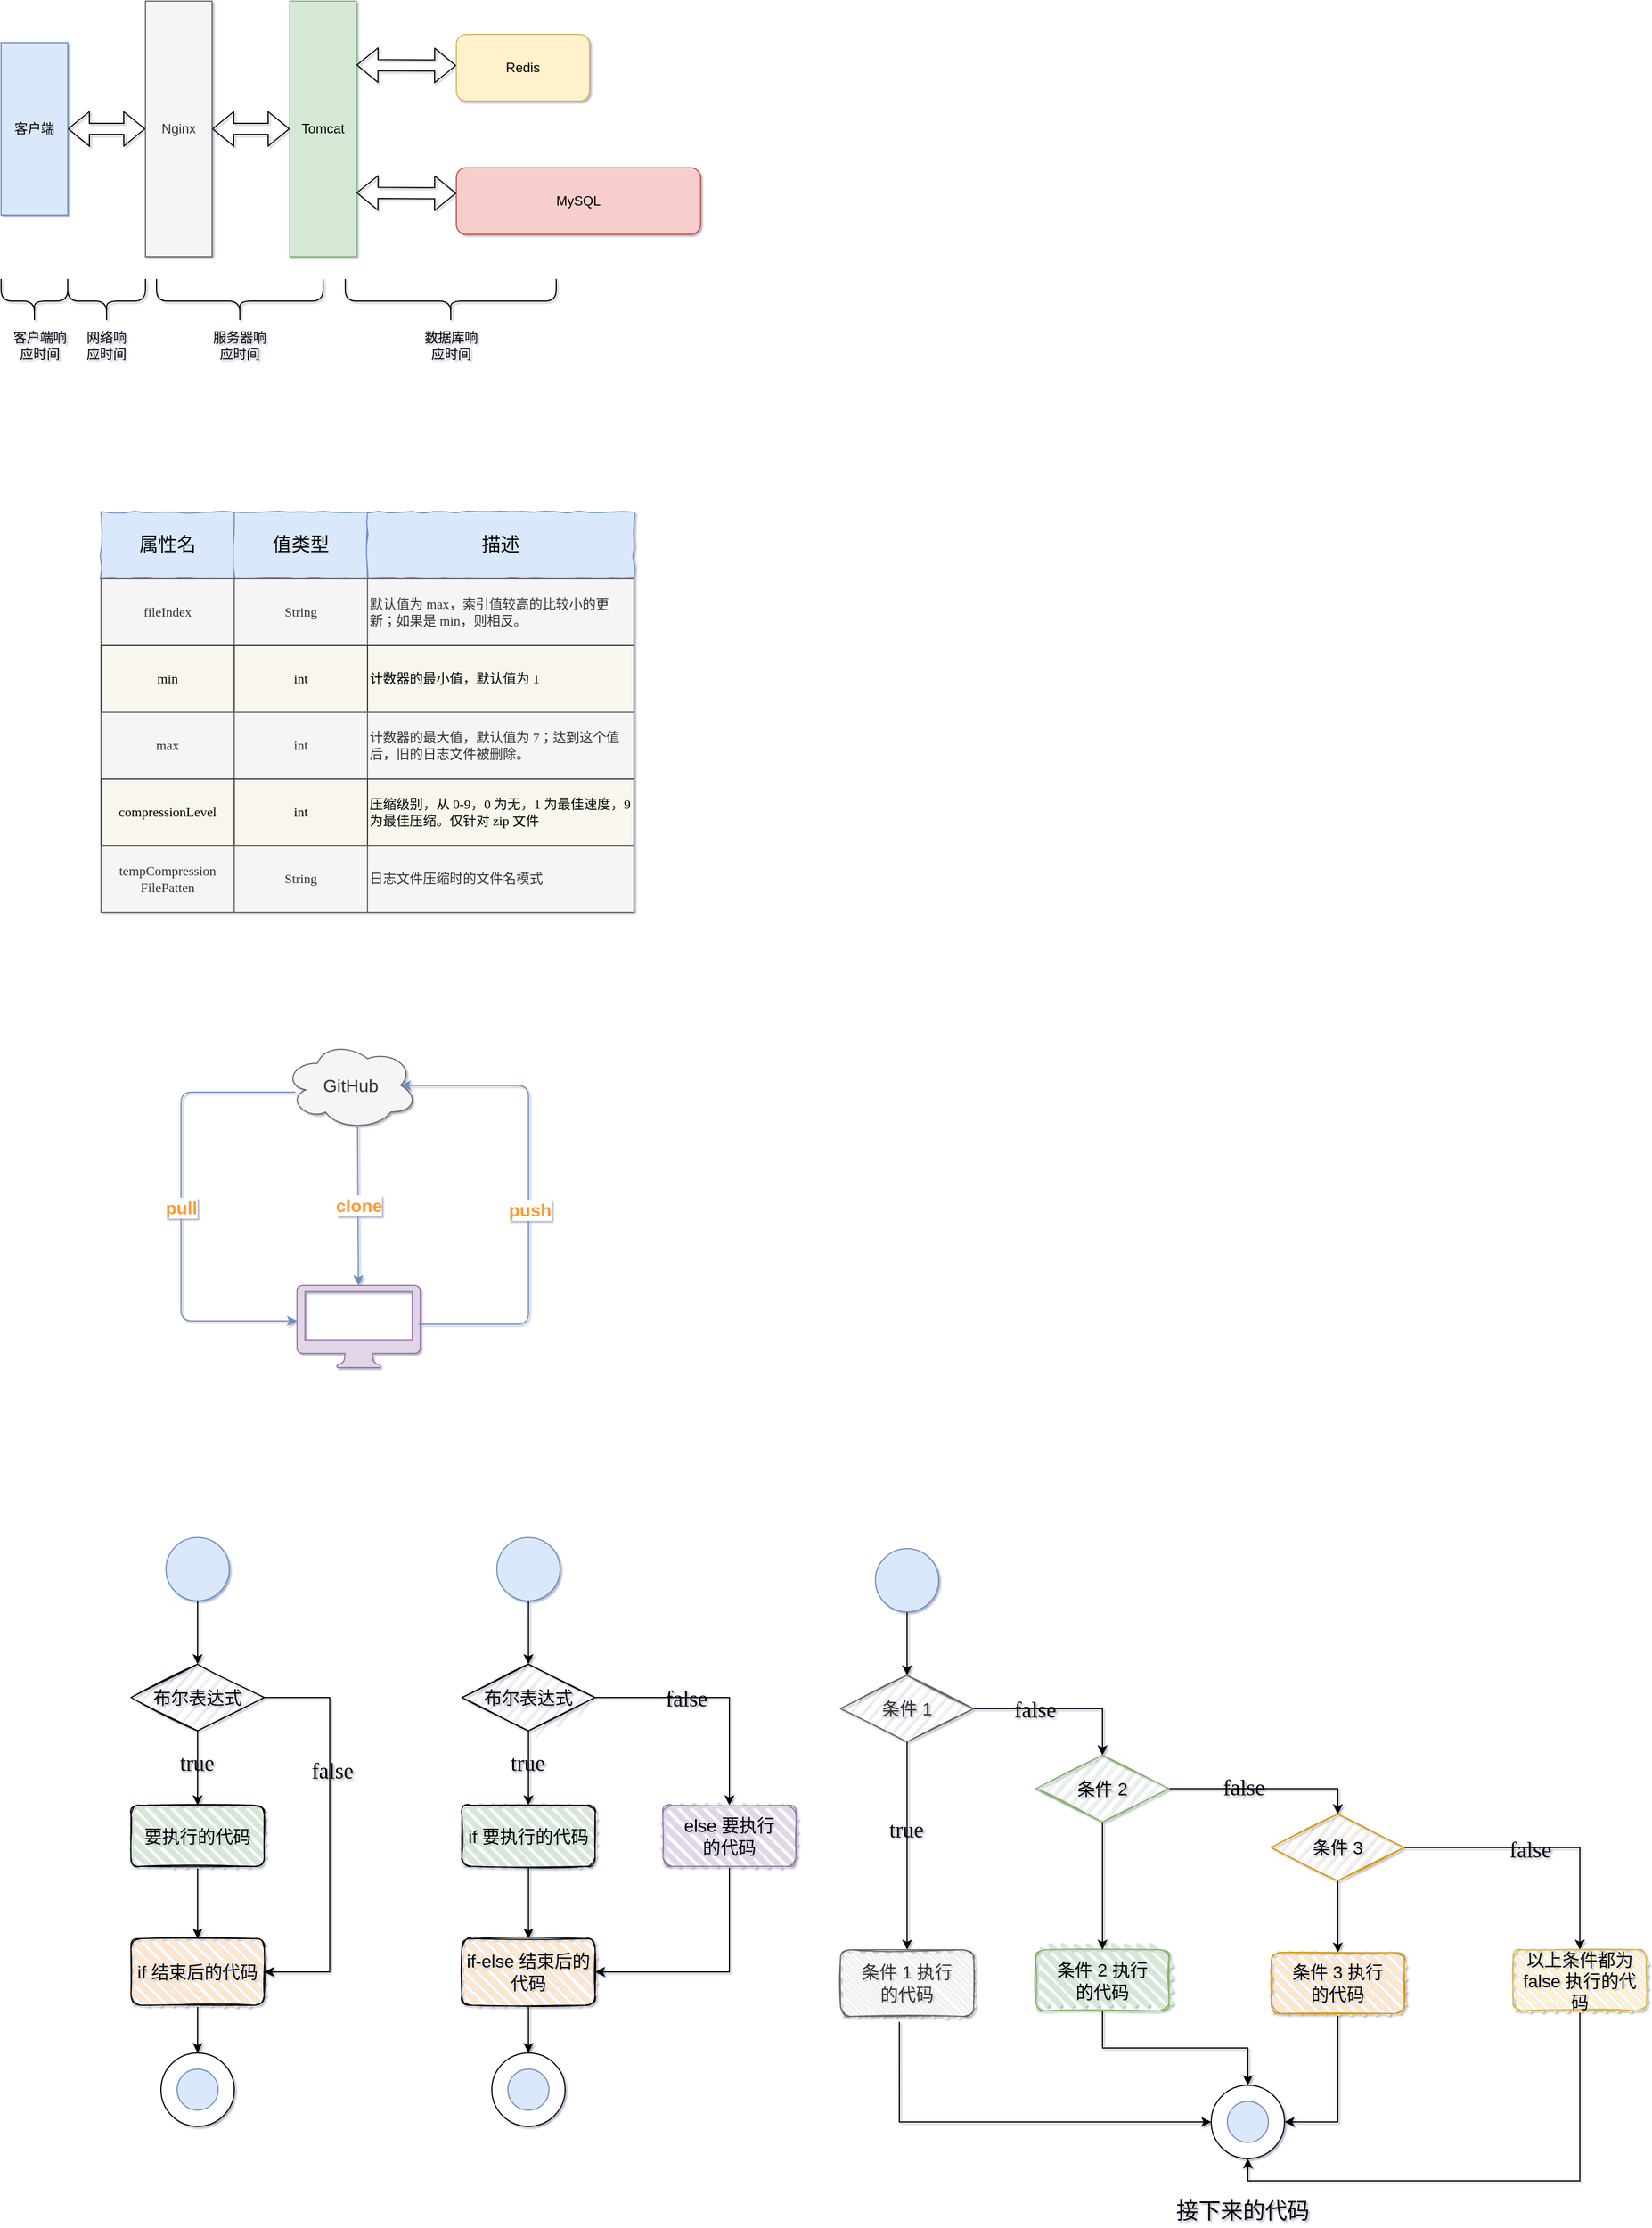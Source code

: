 <mxfile version="13.8.7" type="github" pages="2">
  <diagram id="diSPx6sxwbUCZ3BAV0dR" name="Page-1">
    <mxGraphModel dx="784" dy="740" grid="0" gridSize="10" guides="1" tooltips="1" connect="1" arrows="1" fold="1" page="0" pageScale="1" pageWidth="583" pageHeight="827" math="0" shadow="1">
      <root>
        <mxCell id="0" />
        <mxCell id="1" parent="0" />
        <mxCell id="1Xf8XIknH_fAtcvEAelX-21" style="edgeStyle=orthogonalEdgeStyle;shape=flexArrow;rounded=0;orthogonalLoop=1;jettySize=auto;html=1;exitX=1;exitY=0.5;exitDx=0;exitDy=0;entryX=0;entryY=0.5;entryDx=0;entryDy=0;startArrow=block;" parent="1" source="1Xf8XIknH_fAtcvEAelX-1" target="1Xf8XIknH_fAtcvEAelX-8" edge="1">
          <mxGeometry relative="1" as="geometry" />
        </mxCell>
        <mxCell id="1Xf8XIknH_fAtcvEAelX-1" value="客户端" style="rounded=0;whiteSpace=wrap;html=1;fillColor=#dae8fc;strokeColor=#6c8ebf;" parent="1" vertex="1">
          <mxGeometry x="10" y="267.5" width="60" height="155" as="geometry" />
        </mxCell>
        <mxCell id="1Xf8XIknH_fAtcvEAelX-22" style="edgeStyle=orthogonalEdgeStyle;shape=flexArrow;rounded=0;orthogonalLoop=1;jettySize=auto;html=1;entryX=0;entryY=0.5;entryDx=0;entryDy=0;startArrow=block;" parent="1" source="1Xf8XIknH_fAtcvEAelX-8" target="1Xf8XIknH_fAtcvEAelX-9" edge="1">
          <mxGeometry relative="1" as="geometry" />
        </mxCell>
        <mxCell id="1Xf8XIknH_fAtcvEAelX-8" value="Nginx" style="rounded=0;whiteSpace=wrap;html=1;fillColor=#f5f5f5;strokeColor=#666666;fontColor=#333333;" parent="1" vertex="1">
          <mxGeometry x="140" y="230" width="60" height="230" as="geometry" />
        </mxCell>
        <mxCell id="1Xf8XIknH_fAtcvEAelX-9" value="Tomcat" style="rounded=0;whiteSpace=wrap;html=1;fillColor=#d5e8d4;strokeColor=#82b366;" parent="1" vertex="1">
          <mxGeometry x="270" y="230" width="60" height="230" as="geometry" />
        </mxCell>
        <mxCell id="1Xf8XIknH_fAtcvEAelX-29" value="" style="shape=flexArrow;endArrow=classic;startArrow=classic;html=1;exitX=1;exitY=0.25;exitDx=0;exitDy=0;" parent="1" source="1Xf8XIknH_fAtcvEAelX-9" edge="1">
          <mxGeometry width="50" height="50" relative="1" as="geometry">
            <mxPoint x="350" y="300" as="sourcePoint" />
            <mxPoint x="420" y="288" as="targetPoint" />
          </mxGeometry>
        </mxCell>
        <mxCell id="1Xf8XIknH_fAtcvEAelX-30" value="Redis" style="rounded=1;whiteSpace=wrap;html=1;fillColor=#fff2cc;strokeColor=#d6b656;" parent="1" vertex="1">
          <mxGeometry x="420" y="260" width="120" height="60" as="geometry" />
        </mxCell>
        <mxCell id="1Xf8XIknH_fAtcvEAelX-31" value="" style="shape=flexArrow;endArrow=classic;startArrow=classic;html=1;exitX=1;exitY=0.75;exitDx=0;exitDy=0;" parent="1" source="1Xf8XIknH_fAtcvEAelX-9" edge="1">
          <mxGeometry width="50" height="50" relative="1" as="geometry">
            <mxPoint x="340" y="430" as="sourcePoint" />
            <mxPoint x="420" y="403" as="targetPoint" />
          </mxGeometry>
        </mxCell>
        <mxCell id="1Xf8XIknH_fAtcvEAelX-32" value="MySQL" style="rounded=1;whiteSpace=wrap;html=1;fillColor=#f8cecc;strokeColor=#b85450;" parent="1" vertex="1">
          <mxGeometry x="420" y="380" width="220" height="60" as="geometry" />
        </mxCell>
        <mxCell id="1Xf8XIknH_fAtcvEAelX-35" value="" style="shape=curlyBracket;whiteSpace=wrap;html=1;rounded=1;direction=north;" parent="1" vertex="1">
          <mxGeometry x="10" y="480" width="60" height="40" as="geometry" />
        </mxCell>
        <mxCell id="1Xf8XIknH_fAtcvEAelX-36" value="客户端响应时间" style="text;html=1;strokeColor=none;fillColor=none;align=center;verticalAlign=middle;whiteSpace=wrap;rounded=0;" parent="1" vertex="1">
          <mxGeometry x="20" y="530" width="50" height="20" as="geometry" />
        </mxCell>
        <mxCell id="1Xf8XIknH_fAtcvEAelX-38" value="" style="shape=curlyBracket;whiteSpace=wrap;html=1;rounded=1;direction=north;" parent="1" vertex="1">
          <mxGeometry x="70" y="480" width="70" height="40" as="geometry" />
        </mxCell>
        <mxCell id="1Xf8XIknH_fAtcvEAelX-39" value="网络响应时间" style="text;html=1;strokeColor=none;fillColor=none;align=center;verticalAlign=middle;whiteSpace=wrap;rounded=0;" parent="1" vertex="1">
          <mxGeometry x="85" y="530" width="40" height="20" as="geometry" />
        </mxCell>
        <mxCell id="1Xf8XIknH_fAtcvEAelX-40" value="" style="shape=curlyBracket;whiteSpace=wrap;html=1;rounded=1;direction=north;" parent="1" vertex="1">
          <mxGeometry x="150" y="480" width="150" height="40" as="geometry" />
        </mxCell>
        <mxCell id="1Xf8XIknH_fAtcvEAelX-41" value="服务器响应时间" style="text;html=1;strokeColor=none;fillColor=none;align=center;verticalAlign=middle;whiteSpace=wrap;rounded=0;" parent="1" vertex="1">
          <mxGeometry x="200" y="530" width="50" height="20" as="geometry" />
        </mxCell>
        <mxCell id="1Xf8XIknH_fAtcvEAelX-43" value="" style="shape=curlyBracket;whiteSpace=wrap;html=1;rounded=1;direction=north;" parent="1" vertex="1">
          <mxGeometry x="320" y="480" width="190" height="40" as="geometry" />
        </mxCell>
        <mxCell id="1Xf8XIknH_fAtcvEAelX-44" value="数据库响应时间" style="text;html=1;strokeColor=none;fillColor=none;align=center;verticalAlign=middle;whiteSpace=wrap;rounded=0;" parent="1" vertex="1">
          <mxGeometry x="387.5" y="530" width="55" height="20" as="geometry" />
        </mxCell>
        <mxCell id="rbrxd1Zm40ocYw3N6xHd-1" value="属性名" style="rounded=0;whiteSpace=wrap;html=1;fontSize=17;fillColor=#dae8fc;strokeColor=#6c8ebf;comic=1;" parent="1" vertex="1">
          <mxGeometry x="100" y="690" width="120" height="60" as="geometry" />
        </mxCell>
        <mxCell id="rbrxd1Zm40ocYw3N6xHd-2" value="值类型" style="rounded=0;whiteSpace=wrap;html=1;fontSize=17;fillColor=#dae8fc;strokeColor=#6c8ebf;comic=1;" parent="1" vertex="1">
          <mxGeometry x="220" y="690" width="120" height="60" as="geometry" />
        </mxCell>
        <mxCell id="rbrxd1Zm40ocYw3N6xHd-3" value="描述" style="rounded=0;whiteSpace=wrap;html=1;fontSize=17;fillColor=#dae8fc;strokeColor=#6c8ebf;comic=1;" parent="1" vertex="1">
          <mxGeometry x="340" y="690" width="240" height="60" as="geometry" />
        </mxCell>
        <mxCell id="rbrxd1Zm40ocYw3N6xHd-4" value="fileIndex" style="rounded=0;whiteSpace=wrap;html=1;fillColor=#f5f5f5;strokeColor=#666666;fontColor=#333333;fontFamily=Verdana;" parent="1" vertex="1">
          <mxGeometry x="100" y="750" width="120" height="60" as="geometry" />
        </mxCell>
        <mxCell id="rbrxd1Zm40ocYw3N6xHd-5" value="String" style="rounded=0;whiteSpace=wrap;html=1;fillColor=#f5f5f5;strokeColor=#666666;fontColor=#333333;fontFamily=Verdana;" parent="1" vertex="1">
          <mxGeometry x="220" y="750" width="120" height="60" as="geometry" />
        </mxCell>
        <mxCell id="rbrxd1Zm40ocYw3N6xHd-6" value="默认值为 max，索引值较高的比较小的更新；如果是 min，则相反。" style="rounded=0;whiteSpace=wrap;html=1;align=left;fillColor=#f5f5f5;strokeColor=#666666;fontColor=#333333;fontFamily=Verdana;" parent="1" vertex="1">
          <mxGeometry x="340" y="750" width="240" height="60" as="geometry" />
        </mxCell>
        <mxCell id="rbrxd1Zm40ocYw3N6xHd-7" value="min" style="rounded=0;whiteSpace=wrap;html=1;fontSize=12;fontFamily=Verdana;fillColor=#f9f7ed;strokeColor=#36393d;" parent="1" vertex="1">
          <mxGeometry x="100" y="810" width="120" height="60" as="geometry" />
        </mxCell>
        <mxCell id="rbrxd1Zm40ocYw3N6xHd-8" value="int" style="rounded=0;whiteSpace=wrap;html=1;fontSize=12;fontFamily=Verdana;fillColor=#f9f7ed;strokeColor=#36393d;" parent="1" vertex="1">
          <mxGeometry x="220" y="810" width="120" height="60" as="geometry" />
        </mxCell>
        <mxCell id="rbrxd1Zm40ocYw3N6xHd-9" value="计数器的最小值，默认值为 1" style="rounded=0;whiteSpace=wrap;html=1;align=left;fontSize=12;fontFamily=Verdana;fillColor=#f9f7ed;strokeColor=#36393d;" parent="1" vertex="1">
          <mxGeometry x="340" y="810" width="240" height="60" as="geometry" />
        </mxCell>
        <mxCell id="rbrxd1Zm40ocYw3N6xHd-10" value="max" style="rounded=0;whiteSpace=wrap;html=1;fillColor=#f5f5f5;strokeColor=#666666;fontColor=#333333;fontSize=12;fontFamily=Verdana;" parent="1" vertex="1">
          <mxGeometry x="100" y="870" width="120" height="60" as="geometry" />
        </mxCell>
        <mxCell id="rbrxd1Zm40ocYw3N6xHd-11" value="compressionLevel" style="rounded=0;whiteSpace=wrap;html=1;fontSize=12;fontFamily=Verdana;fillColor=#f9f7ed;strokeColor=#36393d;" parent="1" vertex="1">
          <mxGeometry x="100" y="930" width="120" height="60" as="geometry" />
        </mxCell>
        <mxCell id="rbrxd1Zm40ocYw3N6xHd-12" value="tempCompression&lt;br style=&quot;font-size: 12px;&quot;&gt;FilePatten" style="rounded=0;whiteSpace=wrap;html=1;align=center;fillColor=#f5f5f5;strokeColor=#666666;fontColor=#333333;fontSize=12;fontFamily=Verdana;" parent="1" vertex="1">
          <mxGeometry x="100" y="990" width="120" height="60" as="geometry" />
        </mxCell>
        <mxCell id="rbrxd1Zm40ocYw3N6xHd-13" value="int" style="rounded=0;whiteSpace=wrap;html=1;fillColor=#f5f5f5;strokeColor=#666666;fontColor=#333333;fontSize=12;fontFamily=Verdana;" parent="1" vertex="1">
          <mxGeometry x="220" y="870" width="120" height="60" as="geometry" />
        </mxCell>
        <mxCell id="rbrxd1Zm40ocYw3N6xHd-14" value="int" style="rounded=0;whiteSpace=wrap;html=1;fontSize=12;fontFamily=Verdana;fillColor=#f9f7ed;strokeColor=#36393d;" parent="1" vertex="1">
          <mxGeometry x="220" y="930" width="120" height="60" as="geometry" />
        </mxCell>
        <mxCell id="rbrxd1Zm40ocYw3N6xHd-15" value="String" style="rounded=0;whiteSpace=wrap;html=1;fillColor=#f5f5f5;strokeColor=#666666;fontColor=#333333;fontSize=12;fontFamily=Verdana;" parent="1" vertex="1">
          <mxGeometry x="220" y="990" width="120" height="60" as="geometry" />
        </mxCell>
        <mxCell id="rbrxd1Zm40ocYw3N6xHd-16" value="计数器的最大值，默认值为 7；达到这个值后，旧的日志文件被删除。" style="rounded=0;whiteSpace=wrap;html=1;align=left;fillColor=#f5f5f5;strokeColor=#666666;fontColor=#333333;fontSize=12;fontFamily=Verdana;" parent="1" vertex="1">
          <mxGeometry x="340" y="870" width="240" height="60" as="geometry" />
        </mxCell>
        <mxCell id="rbrxd1Zm40ocYw3N6xHd-17" value="压缩级别，从 0-9，0 为无，1 为最佳速度，9 为最佳压缩。仅针对 zip 文件" style="rounded=0;whiteSpace=wrap;html=1;align=left;fontSize=12;fontFamily=Verdana;fillColor=#f9f7ed;strokeColor=#36393d;" parent="1" vertex="1">
          <mxGeometry x="340" y="930" width="240" height="60" as="geometry" />
        </mxCell>
        <mxCell id="rbrxd1Zm40ocYw3N6xHd-18" value="日志文件压缩时的文件名模式" style="rounded=0;whiteSpace=wrap;html=1;align=left;fillColor=#f5f5f5;strokeColor=#666666;fontColor=#333333;fontSize=12;fontFamily=Verdana;" parent="1" vertex="1">
          <mxGeometry x="340" y="990" width="240" height="60" as="geometry" />
        </mxCell>
        <mxCell id="RKml3W5jO_ZEPc0W99SS-1" value="GitHub" style="ellipse;shape=cloud;whiteSpace=wrap;html=1;fillColor=#f5f5f5;strokeColor=#666666;fontColor=#333333;fontSize=16;" vertex="1" parent="1">
          <mxGeometry x="265" y="1166" width="120" height="80" as="geometry" />
        </mxCell>
        <mxCell id="RKml3W5jO_ZEPc0W99SS-4" value="" style="pointerEvents=1;shadow=0;dashed=0;html=1;strokeColor=#9673a6;fillColor=#e1d5e7;labelPosition=center;verticalLabelPosition=bottom;verticalAlign=top;outlineConnect=0;align=center;shape=mxgraph.office.devices.mac_client;fontSize=16;" vertex="1" parent="1">
          <mxGeometry x="276.5" y="1386" width="111" height="74" as="geometry" />
        </mxCell>
        <mxCell id="RKml3W5jO_ZEPc0W99SS-5" value="" style="endArrow=classic;html=1;exitX=0.55;exitY=0.95;exitDx=0;exitDy=0;exitPerimeter=0;fillColor=#dae8fc;strokeColor=#6c8ebf;fontSize=16;" edge="1" parent="1" source="RKml3W5jO_ZEPc0W99SS-1" target="RKml3W5jO_ZEPc0W99SS-4">
          <mxGeometry relative="1" as="geometry">
            <mxPoint x="326" y="1274" as="sourcePoint" />
            <mxPoint x="426" y="1274" as="targetPoint" />
          </mxGeometry>
        </mxCell>
        <mxCell id="RKml3W5jO_ZEPc0W99SS-6" value="clone" style="edgeLabel;resizable=0;html=1;align=center;verticalAlign=middle;fontSize=16;fontStyle=1;fontColor=#FF9933;" connectable="0" vertex="1" parent="RKml3W5jO_ZEPc0W99SS-5">
          <mxGeometry relative="1" as="geometry" />
        </mxCell>
        <mxCell id="RKml3W5jO_ZEPc0W99SS-8" value="" style="endArrow=classic;html=1;entryX=0.875;entryY=0.5;entryDx=0;entryDy=0;entryPerimeter=0;edgeStyle=orthogonalEdgeStyle;fillColor=#dae8fc;strokeColor=#6c8ebf;fontSize=16;" edge="1" parent="1" target="RKml3W5jO_ZEPc0W99SS-1">
          <mxGeometry relative="1" as="geometry">
            <mxPoint x="386" y="1421" as="sourcePoint" />
            <mxPoint x="486" y="1421" as="targetPoint" />
            <Array as="points">
              <mxPoint x="485" y="1421" />
              <mxPoint x="485" y="1206" />
            </Array>
          </mxGeometry>
        </mxCell>
        <mxCell id="RKml3W5jO_ZEPc0W99SS-9" value="push" style="edgeLabel;resizable=0;align=center;verticalAlign=middle;fontSize=16;fontStyle=1;fontColor=#FF9933;html=1;comic=0;" connectable="0" vertex="1" parent="RKml3W5jO_ZEPc0W99SS-8">
          <mxGeometry relative="1" as="geometry">
            <mxPoint x="1" y="12" as="offset" />
          </mxGeometry>
        </mxCell>
        <mxCell id="RKml3W5jO_ZEPc0W99SS-10" value="" style="endArrow=classic;html=1;exitX=0.083;exitY=0.575;exitDx=0;exitDy=0;exitPerimeter=0;edgeStyle=orthogonalEdgeStyle;fillColor=#dae8fc;strokeColor=#6c8ebf;fontSize=16;" edge="1" parent="1" source="RKml3W5jO_ZEPc0W99SS-1" target="RKml3W5jO_ZEPc0W99SS-4">
          <mxGeometry relative="1" as="geometry">
            <mxPoint x="157" y="1254" as="sourcePoint" />
            <mxPoint x="262" y="1423" as="targetPoint" />
            <Array as="points">
              <mxPoint x="172" y="1212" />
              <mxPoint x="172" y="1418" />
            </Array>
          </mxGeometry>
        </mxCell>
        <mxCell id="RKml3W5jO_ZEPc0W99SS-11" value="pull" style="edgeLabel;resizable=0;html=1;align=center;verticalAlign=middle;fontSize=16;fontStyle=1;fontColor=#FF9933;" connectable="0" vertex="1" parent="RKml3W5jO_ZEPc0W99SS-10">
          <mxGeometry relative="1" as="geometry" />
        </mxCell>
        <mxCell id="RKml3W5jO_ZEPc0W99SS-21" style="edgeStyle=orthogonalEdgeStyle;rounded=0;orthogonalLoop=1;jettySize=auto;html=1;exitX=1;exitY=0.5;exitDx=0;exitDy=0;entryX=1;entryY=0.5;entryDx=0;entryDy=0;fontSize=16;fontColor=#000000;" edge="1" parent="1" source="RKml3W5jO_ZEPc0W99SS-13" target="RKml3W5jO_ZEPc0W99SS-15">
          <mxGeometry relative="1" as="geometry">
            <Array as="points">
              <mxPoint x="306" y="1757" />
              <mxPoint x="306" y="2004" />
            </Array>
          </mxGeometry>
        </mxCell>
        <mxCell id="RKml3W5jO_ZEPc0W99SS-26" value="false" style="edgeLabel;html=1;align=center;verticalAlign=middle;resizable=0;points=[];fontSize=20;fontColor=#000000;labelBackgroundColor=none;fontFamily=Comic Sans MS;" vertex="1" connectable="0" parent="RKml3W5jO_ZEPc0W99SS-21">
          <mxGeometry x="-0.189" y="-1" relative="1" as="geometry">
            <mxPoint x="3" y="-24" as="offset" />
          </mxGeometry>
        </mxCell>
        <mxCell id="RKml3W5jO_ZEPc0W99SS-22" style="edgeStyle=orthogonalEdgeStyle;rounded=0;orthogonalLoop=1;jettySize=auto;html=1;exitX=0.5;exitY=1;exitDx=0;exitDy=0;entryX=0.5;entryY=0;entryDx=0;entryDy=0;fontSize=16;fontColor=#000000;" edge="1" parent="1" source="RKml3W5jO_ZEPc0W99SS-13" target="RKml3W5jO_ZEPc0W99SS-14">
          <mxGeometry relative="1" as="geometry" />
        </mxCell>
        <mxCell id="RKml3W5jO_ZEPc0W99SS-25" value="true" style="edgeLabel;html=1;align=center;verticalAlign=middle;resizable=0;points=[];fontSize=20;labelBackgroundColor=none;comic=0;fontFamily=Comic Sans MS;" vertex="1" connectable="0" parent="RKml3W5jO_ZEPc0W99SS-22">
          <mxGeometry x="-0.164" y="-1" relative="1" as="geometry">
            <mxPoint as="offset" />
          </mxGeometry>
        </mxCell>
        <mxCell id="RKml3W5jO_ZEPc0W99SS-13" value="布尔表达式" style="rhombus;whiteSpace=wrap;html=1;strokeWidth=1;fillWeight=-1;hachureGap=8;fillStyle=auto;fillColor=#f5f5f5;sketch=1;labelBackgroundColor=none;comic=0;fontSize=16;" vertex="1" parent="1">
          <mxGeometry x="127" y="1727" width="120" height="60" as="geometry" />
        </mxCell>
        <mxCell id="RKml3W5jO_ZEPc0W99SS-23" style="edgeStyle=orthogonalEdgeStyle;rounded=0;orthogonalLoop=1;jettySize=auto;html=1;entryX=0.5;entryY=0;entryDx=0;entryDy=0;fontSize=16;fontColor=#000000;" edge="1" parent="1" source="RKml3W5jO_ZEPc0W99SS-14" target="RKml3W5jO_ZEPc0W99SS-15">
          <mxGeometry relative="1" as="geometry" />
        </mxCell>
        <mxCell id="RKml3W5jO_ZEPc0W99SS-14" value="要执行的代码" style="rounded=1;whiteSpace=wrap;html=1;strokeWidth=1;fillWeight=4;hachureGap=8;hachureAngle=45;fillColor=#d5e8d4;sketch=1;labelBackgroundColor=none;comic=0;fontSize=16;" vertex="1" parent="1">
          <mxGeometry x="127" y="1854" width="120" height="55" as="geometry" />
        </mxCell>
        <mxCell id="RKml3W5jO_ZEPc0W99SS-24" style="edgeStyle=orthogonalEdgeStyle;rounded=0;orthogonalLoop=1;jettySize=auto;html=1;exitX=0.5;exitY=1;exitDx=0;exitDy=0;entryX=0.5;entryY=0;entryDx=0;entryDy=0;fontSize=16;fontColor=#000000;" edge="1" parent="1" source="RKml3W5jO_ZEPc0W99SS-15" target="RKml3W5jO_ZEPc0W99SS-18">
          <mxGeometry relative="1" as="geometry" />
        </mxCell>
        <mxCell id="RKml3W5jO_ZEPc0W99SS-15" value="if 结束后的代码" style="rounded=1;whiteSpace=wrap;html=1;strokeWidth=1;fillWeight=4;hachureGap=8;hachureAngle=45;fillColor=#ffe6cc;sketch=1;labelBackgroundColor=none;comic=0;fontSize=16;" vertex="1" parent="1">
          <mxGeometry x="127" y="1974" width="120" height="60" as="geometry" />
        </mxCell>
        <mxCell id="RKml3W5jO_ZEPc0W99SS-20" style="edgeStyle=orthogonalEdgeStyle;rounded=0;orthogonalLoop=1;jettySize=auto;html=1;entryX=0.5;entryY=0;entryDx=0;entryDy=0;fontSize=16;fontColor=#000000;" edge="1" parent="1" source="RKml3W5jO_ZEPc0W99SS-17" target="RKml3W5jO_ZEPc0W99SS-13">
          <mxGeometry relative="1" as="geometry" />
        </mxCell>
        <mxCell id="RKml3W5jO_ZEPc0W99SS-17" value="" style="ellipse;whiteSpace=wrap;html=1;aspect=fixed;labelBackgroundColor=#FFF2CC;comic=0;fontSize=16;fillColor=#dae8fc;strokeColor=#6c8ebf;" vertex="1" parent="1">
          <mxGeometry x="158.5" y="1613" width="57" height="57" as="geometry" />
        </mxCell>
        <mxCell id="RKml3W5jO_ZEPc0W99SS-18" value="" style="ellipse;whiteSpace=wrap;html=1;aspect=fixed;labelBackgroundColor=#FFF2CC;comic=0;fontSize=16;fontColor=#FF9933;" vertex="1" parent="1">
          <mxGeometry x="154" y="2077" width="66" height="66" as="geometry" />
        </mxCell>
        <mxCell id="RKml3W5jO_ZEPc0W99SS-19" value="" style="ellipse;whiteSpace=wrap;html=1;aspect=fixed;labelBackgroundColor=#FFF2CC;comic=0;fontSize=16;fillColor=#dae8fc;strokeColor=#6c8ebf;" vertex="1" parent="1">
          <mxGeometry x="168.5" y="2091.5" width="37" height="37" as="geometry" />
        </mxCell>
        <mxCell id="RKml3W5jO_ZEPc0W99SS-29" style="edgeStyle=orthogonalEdgeStyle;rounded=0;orthogonalLoop=1;jettySize=auto;html=1;exitX=0.5;exitY=1;exitDx=0;exitDy=0;entryX=0.5;entryY=0;entryDx=0;entryDy=0;fontSize=16;fontColor=#000000;" edge="1" parent="1" source="RKml3W5jO_ZEPc0W99SS-31" target="RKml3W5jO_ZEPc0W99SS-33">
          <mxGeometry relative="1" as="geometry" />
        </mxCell>
        <mxCell id="RKml3W5jO_ZEPc0W99SS-30" value="true" style="edgeLabel;html=1;align=center;verticalAlign=middle;resizable=0;points=[];fontSize=20;labelBackgroundColor=none;comic=0;fontFamily=Comic Sans MS;" vertex="1" connectable="0" parent="RKml3W5jO_ZEPc0W99SS-29">
          <mxGeometry x="-0.164" y="-1" relative="1" as="geometry">
            <mxPoint as="offset" />
          </mxGeometry>
        </mxCell>
        <mxCell id="RKml3W5jO_ZEPc0W99SS-41" style="edgeStyle=orthogonalEdgeStyle;rounded=0;orthogonalLoop=1;jettySize=auto;html=1;entryX=0.5;entryY=0;entryDx=0;entryDy=0;fontFamily=Comic Sans MS;fontSize=20;fontColor=#000000;" edge="1" parent="1" source="RKml3W5jO_ZEPc0W99SS-31" target="RKml3W5jO_ZEPc0W99SS-40">
          <mxGeometry relative="1" as="geometry">
            <Array as="points">
              <mxPoint x="666" y="1757" />
            </Array>
          </mxGeometry>
        </mxCell>
        <mxCell id="RKml3W5jO_ZEPc0W99SS-43" value="false" style="edgeLabel;html=1;align=center;verticalAlign=middle;resizable=0;points=[];fontSize=20;fontFamily=Comic Sans MS;fontColor=#000000;labelBackgroundColor=none;" vertex="1" connectable="0" parent="RKml3W5jO_ZEPc0W99SS-41">
          <mxGeometry x="-0.248" relative="1" as="geometry">
            <mxPoint as="offset" />
          </mxGeometry>
        </mxCell>
        <mxCell id="RKml3W5jO_ZEPc0W99SS-31" value="布尔表达式" style="rhombus;whiteSpace=wrap;html=1;strokeWidth=1;fillWeight=-1;hachureGap=8;fillStyle=auto;fillColor=#f5f5f5;sketch=1;labelBackgroundColor=none;comic=0;fontSize=16;" vertex="1" parent="1">
          <mxGeometry x="425" y="1727" width="120" height="60" as="geometry" />
        </mxCell>
        <mxCell id="RKml3W5jO_ZEPc0W99SS-32" style="edgeStyle=orthogonalEdgeStyle;rounded=0;orthogonalLoop=1;jettySize=auto;html=1;entryX=0.5;entryY=0;entryDx=0;entryDy=0;fontSize=16;fontColor=#000000;" edge="1" parent="1" source="RKml3W5jO_ZEPc0W99SS-33" target="RKml3W5jO_ZEPc0W99SS-35">
          <mxGeometry relative="1" as="geometry" />
        </mxCell>
        <mxCell id="RKml3W5jO_ZEPc0W99SS-33" value="if 要执行的代码" style="rounded=1;whiteSpace=wrap;html=1;strokeWidth=1;fillWeight=4;hachureGap=8;hachureAngle=45;fillColor=#d5e8d4;sketch=1;labelBackgroundColor=none;comic=0;fontSize=16;" vertex="1" parent="1">
          <mxGeometry x="425" y="1854" width="120" height="55" as="geometry" />
        </mxCell>
        <mxCell id="RKml3W5jO_ZEPc0W99SS-34" style="edgeStyle=orthogonalEdgeStyle;rounded=0;orthogonalLoop=1;jettySize=auto;html=1;exitX=0.5;exitY=1;exitDx=0;exitDy=0;entryX=0.5;entryY=0;entryDx=0;entryDy=0;fontSize=16;fontColor=#000000;" edge="1" parent="1" source="RKml3W5jO_ZEPc0W99SS-35" target="RKml3W5jO_ZEPc0W99SS-38">
          <mxGeometry relative="1" as="geometry" />
        </mxCell>
        <mxCell id="RKml3W5jO_ZEPc0W99SS-35" value="if-else 结束后的代码" style="rounded=1;whiteSpace=wrap;html=1;strokeWidth=1;fillWeight=4;hachureGap=8;hachureAngle=45;fillColor=#ffe6cc;sketch=1;labelBackgroundColor=none;comic=0;fontSize=16;" vertex="1" parent="1">
          <mxGeometry x="425" y="1974" width="120" height="60" as="geometry" />
        </mxCell>
        <mxCell id="RKml3W5jO_ZEPc0W99SS-36" style="edgeStyle=orthogonalEdgeStyle;rounded=0;orthogonalLoop=1;jettySize=auto;html=1;entryX=0.5;entryY=0;entryDx=0;entryDy=0;fontSize=16;fontColor=#000000;" edge="1" parent="1" source="RKml3W5jO_ZEPc0W99SS-37" target="RKml3W5jO_ZEPc0W99SS-31">
          <mxGeometry relative="1" as="geometry" />
        </mxCell>
        <mxCell id="RKml3W5jO_ZEPc0W99SS-37" value="" style="ellipse;whiteSpace=wrap;html=1;aspect=fixed;labelBackgroundColor=#FFF2CC;comic=0;fontSize=16;fillColor=#dae8fc;strokeColor=#6c8ebf;" vertex="1" parent="1">
          <mxGeometry x="456.5" y="1613" width="57" height="57" as="geometry" />
        </mxCell>
        <mxCell id="RKml3W5jO_ZEPc0W99SS-38" value="" style="ellipse;whiteSpace=wrap;html=1;aspect=fixed;labelBackgroundColor=#FFF2CC;comic=0;fontSize=16;fontColor=#FF9933;" vertex="1" parent="1">
          <mxGeometry x="452" y="2077" width="66" height="66" as="geometry" />
        </mxCell>
        <mxCell id="RKml3W5jO_ZEPc0W99SS-39" value="" style="ellipse;whiteSpace=wrap;html=1;aspect=fixed;labelBackgroundColor=#FFF2CC;comic=0;fontSize=16;fillColor=#dae8fc;strokeColor=#6c8ebf;" vertex="1" parent="1">
          <mxGeometry x="466.5" y="2091.5" width="37" height="37" as="geometry" />
        </mxCell>
        <mxCell id="RKml3W5jO_ZEPc0W99SS-42" style="edgeStyle=orthogonalEdgeStyle;rounded=0;orthogonalLoop=1;jettySize=auto;html=1;entryX=1;entryY=0.5;entryDx=0;entryDy=0;fontFamily=Comic Sans MS;fontSize=20;fontColor=#000000;" edge="1" parent="1" source="RKml3W5jO_ZEPc0W99SS-40" target="RKml3W5jO_ZEPc0W99SS-35">
          <mxGeometry relative="1" as="geometry">
            <Array as="points">
              <mxPoint x="666" y="2004" />
            </Array>
          </mxGeometry>
        </mxCell>
        <mxCell id="RKml3W5jO_ZEPc0W99SS-40" value="else 要执行&lt;br&gt;的代码" style="rounded=1;whiteSpace=wrap;html=1;strokeWidth=1;fillWeight=4;hachureGap=8;hachureAngle=45;fillColor=#e1d5e7;sketch=1;labelBackgroundColor=none;comic=0;fontSize=16;strokeColor=#9673a6;" vertex="1" parent="1">
          <mxGeometry x="606" y="1854" width="120" height="55" as="geometry" />
        </mxCell>
        <mxCell id="RKml3W5jO_ZEPc0W99SS-44" style="edgeStyle=orthogonalEdgeStyle;rounded=0;orthogonalLoop=1;jettySize=auto;html=1;exitX=0.5;exitY=1;exitDx=0;exitDy=0;fontSize=16;fontColor=#000000;" edge="1" parent="1" source="RKml3W5jO_ZEPc0W99SS-48" target="RKml3W5jO_ZEPc0W99SS-52">
          <mxGeometry relative="1" as="geometry">
            <mxPoint x="826" y="1864" as="targetPoint" />
          </mxGeometry>
        </mxCell>
        <mxCell id="RKml3W5jO_ZEPc0W99SS-45" value="true" style="edgeLabel;html=1;align=center;verticalAlign=middle;resizable=0;points=[];fontSize=20;labelBackgroundColor=none;comic=0;fontFamily=Comic Sans MS;" vertex="1" connectable="0" parent="RKml3W5jO_ZEPc0W99SS-44">
          <mxGeometry x="-0.164" y="-1" relative="1" as="geometry">
            <mxPoint as="offset" />
          </mxGeometry>
        </mxCell>
        <mxCell id="RKml3W5jO_ZEPc0W99SS-63" style="edgeStyle=orthogonalEdgeStyle;rounded=0;orthogonalLoop=1;jettySize=auto;html=1;entryX=0.5;entryY=0;entryDx=0;entryDy=0;fontFamily=Comic Sans MS;fontSize=20;fontColor=#000000;" edge="1" parent="1" source="RKml3W5jO_ZEPc0W99SS-48" target="RKml3W5jO_ZEPc0W99SS-59">
          <mxGeometry relative="1" as="geometry" />
        </mxCell>
        <mxCell id="RKml3W5jO_ZEPc0W99SS-74" value="false" style="edgeLabel;html=1;align=center;verticalAlign=middle;resizable=0;points=[];fontSize=20;fontFamily=Comic Sans MS;fontColor=#000000;labelBackgroundColor=none;" vertex="1" connectable="0" parent="RKml3W5jO_ZEPc0W99SS-63">
          <mxGeometry x="-0.304" relative="1" as="geometry">
            <mxPoint as="offset" />
          </mxGeometry>
        </mxCell>
        <mxCell id="RKml3W5jO_ZEPc0W99SS-48" value="条件 1" style="rhombus;whiteSpace=wrap;html=1;strokeWidth=1;fillWeight=-1;hachureGap=8;fillStyle=auto;fillColor=#f5f5f5;sketch=1;labelBackgroundColor=none;comic=0;fontSize=16;strokeColor=#666666;fontColor=#333333;" vertex="1" parent="1">
          <mxGeometry x="766" y="1737" width="120" height="60" as="geometry" />
        </mxCell>
        <mxCell id="RKml3W5jO_ZEPc0W99SS-70" style="edgeStyle=orthogonalEdgeStyle;rounded=0;orthogonalLoop=1;jettySize=auto;html=1;entryX=0;entryY=0.5;entryDx=0;entryDy=0;fontFamily=Comic Sans MS;fontSize=20;fontColor=#000000;exitX=0.442;exitY=1.083;exitDx=0;exitDy=0;exitPerimeter=0;" edge="1" parent="1" source="RKml3W5jO_ZEPc0W99SS-52" target="RKml3W5jO_ZEPc0W99SS-55">
          <mxGeometry relative="1" as="geometry">
            <Array as="points">
              <mxPoint x="819" y="2139" />
            </Array>
          </mxGeometry>
        </mxCell>
        <mxCell id="RKml3W5jO_ZEPc0W99SS-52" value="条件 1 执行&lt;br&gt;的代码" style="rounded=1;whiteSpace=wrap;html=1;strokeWidth=1;fillWeight=4;hachureGap=8;hachureAngle=45;fillColor=#f5f5f5;sketch=1;labelBackgroundColor=none;comic=0;fontSize=16;strokeColor=#666666;fontColor=#333333;" vertex="1" parent="1">
          <mxGeometry x="766" y="1984" width="120" height="60" as="geometry" />
        </mxCell>
        <mxCell id="RKml3W5jO_ZEPc0W99SS-53" style="edgeStyle=orthogonalEdgeStyle;rounded=0;orthogonalLoop=1;jettySize=auto;html=1;entryX=0.5;entryY=0;entryDx=0;entryDy=0;fontSize=16;fontColor=#000000;" edge="1" parent="1" source="RKml3W5jO_ZEPc0W99SS-54" target="RKml3W5jO_ZEPc0W99SS-48">
          <mxGeometry relative="1" as="geometry" />
        </mxCell>
        <mxCell id="RKml3W5jO_ZEPc0W99SS-54" value="" style="ellipse;whiteSpace=wrap;html=1;aspect=fixed;labelBackgroundColor=#FFF2CC;comic=0;fontSize=16;fillColor=#dae8fc;strokeColor=#6c8ebf;" vertex="1" parent="1">
          <mxGeometry x="797.5" y="1623" width="57" height="57" as="geometry" />
        </mxCell>
        <mxCell id="RKml3W5jO_ZEPc0W99SS-55" value="" style="ellipse;whiteSpace=wrap;html=1;aspect=fixed;labelBackgroundColor=#FFF2CC;comic=0;fontSize=16;fontColor=#FF9933;" vertex="1" parent="1">
          <mxGeometry x="1100" y="2106" width="66" height="66" as="geometry" />
        </mxCell>
        <mxCell id="RKml3W5jO_ZEPc0W99SS-56" value="" style="ellipse;whiteSpace=wrap;html=1;aspect=fixed;labelBackgroundColor=#FFF2CC;comic=0;fontSize=16;fillColor=#dae8fc;strokeColor=#6c8ebf;" vertex="1" parent="1">
          <mxGeometry x="1114.5" y="2120.5" width="37" height="37" as="geometry" />
        </mxCell>
        <mxCell id="RKml3W5jO_ZEPc0W99SS-68" style="edgeStyle=orthogonalEdgeStyle;rounded=0;orthogonalLoop=1;jettySize=auto;html=1;entryX=0.5;entryY=0;entryDx=0;entryDy=0;fontFamily=Comic Sans MS;fontSize=20;fontColor=#000000;exitX=0.5;exitY=1;exitDx=0;exitDy=0;" edge="1" parent="1" source="RKml3W5jO_ZEPc0W99SS-58" target="RKml3W5jO_ZEPc0W99SS-55">
          <mxGeometry relative="1" as="geometry" />
        </mxCell>
        <mxCell id="RKml3W5jO_ZEPc0W99SS-58" value="条件 2 执行&lt;br&gt;的代码" style="rounded=1;whiteSpace=wrap;html=1;strokeWidth=1;fillWeight=4;hachureGap=8;hachureAngle=45;fillColor=#d5e8d4;sketch=1;labelBackgroundColor=none;comic=0;fontSize=16;strokeColor=#82b366;" vertex="1" parent="1">
          <mxGeometry x="942" y="1984" width="120" height="55" as="geometry" />
        </mxCell>
        <mxCell id="RKml3W5jO_ZEPc0W99SS-64" style="edgeStyle=orthogonalEdgeStyle;rounded=0;orthogonalLoop=1;jettySize=auto;html=1;entryX=0.5;entryY=0;entryDx=0;entryDy=0;fontFamily=Comic Sans MS;fontSize=20;fontColor=#000000;" edge="1" parent="1" source="RKml3W5jO_ZEPc0W99SS-59" target="RKml3W5jO_ZEPc0W99SS-60">
          <mxGeometry relative="1" as="geometry" />
        </mxCell>
        <mxCell id="RKml3W5jO_ZEPc0W99SS-73" value="false" style="edgeLabel;html=1;align=center;verticalAlign=middle;resizable=0;points=[];fontSize=20;fontFamily=Comic Sans MS;fontColor=#000000;labelBackgroundColor=none;" vertex="1" connectable="0" parent="RKml3W5jO_ZEPc0W99SS-64">
          <mxGeometry x="-0.234" y="2" relative="1" as="geometry">
            <mxPoint as="offset" />
          </mxGeometry>
        </mxCell>
        <mxCell id="RKml3W5jO_ZEPc0W99SS-66" style="edgeStyle=orthogonalEdgeStyle;rounded=0;orthogonalLoop=1;jettySize=auto;html=1;entryX=0.5;entryY=0;entryDx=0;entryDy=0;fontFamily=Comic Sans MS;fontSize=20;fontColor=#000000;" edge="1" parent="1" source="RKml3W5jO_ZEPc0W99SS-59" target="RKml3W5jO_ZEPc0W99SS-58">
          <mxGeometry relative="1" as="geometry" />
        </mxCell>
        <mxCell id="RKml3W5jO_ZEPc0W99SS-59" value="条件 2" style="rhombus;whiteSpace=wrap;html=1;strokeWidth=1;fillWeight=-1;hachureGap=8;fillStyle=auto;fillColor=#d5e8d4;sketch=1;labelBackgroundColor=none;comic=0;fontSize=16;strokeColor=#82b366;" vertex="1" parent="1">
          <mxGeometry x="942" y="1809" width="120" height="60" as="geometry" />
        </mxCell>
        <mxCell id="RKml3W5jO_ZEPc0W99SS-65" style="edgeStyle=orthogonalEdgeStyle;rounded=0;orthogonalLoop=1;jettySize=auto;html=1;fontFamily=Comic Sans MS;fontSize=20;fontColor=#000000;" edge="1" parent="1" source="RKml3W5jO_ZEPc0W99SS-60" target="RKml3W5jO_ZEPc0W99SS-62">
          <mxGeometry relative="1" as="geometry" />
        </mxCell>
        <mxCell id="RKml3W5jO_ZEPc0W99SS-72" value="false" style="edgeLabel;html=1;align=center;verticalAlign=middle;resizable=0;points=[];fontSize=20;fontFamily=Comic Sans MS;fontColor=#000000;labelBackgroundColor=none;" vertex="1" connectable="0" parent="RKml3W5jO_ZEPc0W99SS-65">
          <mxGeometry x="-0.096" y="-1" relative="1" as="geometry">
            <mxPoint as="offset" />
          </mxGeometry>
        </mxCell>
        <mxCell id="RKml3W5jO_ZEPc0W99SS-67" style="edgeStyle=orthogonalEdgeStyle;rounded=0;orthogonalLoop=1;jettySize=auto;html=1;entryX=0.5;entryY=0;entryDx=0;entryDy=0;fontFamily=Comic Sans MS;fontSize=20;fontColor=#000000;" edge="1" parent="1" source="RKml3W5jO_ZEPc0W99SS-60" target="RKml3W5jO_ZEPc0W99SS-61">
          <mxGeometry relative="1" as="geometry" />
        </mxCell>
        <mxCell id="RKml3W5jO_ZEPc0W99SS-60" value="条件 3" style="rhombus;whiteSpace=wrap;html=1;strokeWidth=1;fillWeight=-1;hachureGap=8;fillStyle=auto;fillColor=#ffe6cc;sketch=1;labelBackgroundColor=none;comic=0;fontSize=16;strokeColor=#d79b00;" vertex="1" parent="1">
          <mxGeometry x="1154" y="1862" width="120" height="60" as="geometry" />
        </mxCell>
        <mxCell id="RKml3W5jO_ZEPc0W99SS-69" style="edgeStyle=orthogonalEdgeStyle;rounded=0;orthogonalLoop=1;jettySize=auto;html=1;entryX=1;entryY=0.5;entryDx=0;entryDy=0;fontFamily=Comic Sans MS;fontSize=20;fontColor=#000000;" edge="1" parent="1" source="RKml3W5jO_ZEPc0W99SS-61" target="RKml3W5jO_ZEPc0W99SS-55">
          <mxGeometry relative="1" as="geometry" />
        </mxCell>
        <mxCell id="RKml3W5jO_ZEPc0W99SS-61" value="条件 3 执行&lt;br&gt;的代码" style="rounded=1;whiteSpace=wrap;html=1;strokeWidth=1;fillWeight=4;hachureGap=8;hachureAngle=45;fillColor=#ffe6cc;sketch=1;labelBackgroundColor=none;comic=0;fontSize=16;strokeColor=#d79b00;" vertex="1" parent="1">
          <mxGeometry x="1154" y="1986.5" width="120" height="55" as="geometry" />
        </mxCell>
        <mxCell id="RKml3W5jO_ZEPc0W99SS-71" style="edgeStyle=orthogonalEdgeStyle;rounded=0;orthogonalLoop=1;jettySize=auto;html=1;entryX=0.5;entryY=1;entryDx=0;entryDy=0;fontFamily=Comic Sans MS;fontSize=20;fontColor=#000000;" edge="1" parent="1" source="RKml3W5jO_ZEPc0W99SS-62" target="RKml3W5jO_ZEPc0W99SS-55">
          <mxGeometry relative="1" as="geometry">
            <Array as="points">
              <mxPoint x="1432" y="2192" />
              <mxPoint x="1133" y="2192" />
            </Array>
          </mxGeometry>
        </mxCell>
        <mxCell id="RKml3W5jO_ZEPc0W99SS-62" value="以上条件都为 false 执行的代码" style="rounded=1;whiteSpace=wrap;html=1;strokeWidth=1;fillWeight=4;hachureGap=8;hachureAngle=45;fillColor=#fff2cc;sketch=1;labelBackgroundColor=none;comic=0;fontSize=16;strokeColor=#d6b656;" vertex="1" parent="1">
          <mxGeometry x="1372" y="1984" width="120" height="55" as="geometry" />
        </mxCell>
        <mxCell id="RKml3W5jO_ZEPc0W99SS-75" value="接下来的代码" style="text;html=1;strokeColor=none;fillColor=none;align=center;verticalAlign=middle;whiteSpace=wrap;rounded=0;labelBackgroundColor=none;comic=0;fontFamily=Comic Sans MS;fontSize=20;fontColor=#000000;" vertex="1" parent="1">
          <mxGeometry x="1053" y="2208" width="151" height="20" as="geometry" />
        </mxCell>
      </root>
    </mxGraphModel>
  </diagram>
  <diagram id="6E5P94xofDiWyjPLWMbv" name="Page-2">
    <mxGraphModel dx="633" dy="782" grid="1" gridSize="10" guides="1" tooltips="1" connect="1" arrows="1" fold="1" page="1" pageScale="1" pageWidth="583" pageHeight="827" math="0" shadow="0">
      <root>
        <mxCell id="J4YfTfyOrNPKaE758C86-0" />
        <mxCell id="J4YfTfyOrNPKaE758C86-1" parent="J4YfTfyOrNPKaE758C86-0" />
        <mxCell id="wjMG5rkEPpsKL6NhBztt-17" value="" style="rounded=0;whiteSpace=wrap;html=1;shadow=1;fillColor=#f5f5f5;strokeColor=#666666;fontColor=#333333;" vertex="1" parent="J4YfTfyOrNPKaE758C86-1">
          <mxGeometry x="60" y="1960" width="460" height="410" as="geometry" />
        </mxCell>
        <mxCell id="wjMG5rkEPpsKL6NhBztt-4" value="" style="rounded=0;whiteSpace=wrap;html=1;shadow=1;" vertex="1" parent="J4YfTfyOrNPKaE758C86-1">
          <mxGeometry x="60" y="1570" width="460" height="270" as="geometry" />
        </mxCell>
        <mxCell id="gUbbcMA3DY-cEsh_Vyq4-1" style="rounded=0;orthogonalLoop=1;jettySize=auto;html=1;exitX=1;exitY=0;exitDx=0;exitDy=0;startArrow=none;startFill=0;" parent="J4YfTfyOrNPKaE758C86-1" source="gUbbcMA3DY-cEsh_Vyq4-0" edge="1">
          <mxGeometry relative="1" as="geometry">
            <mxPoint x="290" y="300" as="targetPoint" />
          </mxGeometry>
        </mxCell>
        <mxCell id="gUbbcMA3DY-cEsh_Vyq4-3" style="edgeStyle=none;rounded=0;orthogonalLoop=1;jettySize=auto;html=1;exitX=1;exitY=1;exitDx=0;exitDy=0;startArrow=none;startFill=0;" parent="J4YfTfyOrNPKaE758C86-1" source="gUbbcMA3DY-cEsh_Vyq4-0" target="gUbbcMA3DY-cEsh_Vyq4-4" edge="1">
          <mxGeometry relative="1" as="geometry">
            <mxPoint x="290" y="460" as="targetPoint" />
          </mxGeometry>
        </mxCell>
        <mxCell id="gUbbcMA3DY-cEsh_Vyq4-0" value="JCL" style="rounded=0;whiteSpace=wrap;html=1;fillColor=#ffe6cc;strokeColor=#d79b00;" parent="J4YfTfyOrNPKaE758C86-1" vertex="1">
          <mxGeometry x="90" y="350" width="110" height="60" as="geometry" />
        </mxCell>
        <mxCell id="gUbbcMA3DY-cEsh_Vyq4-2" value="JUL" style="rounded=0;whiteSpace=wrap;html=1;fillColor=#f8cecc;strokeColor=#b85450;" parent="J4YfTfyOrNPKaE758C86-1" vertex="1">
          <mxGeometry x="292" y="270" width="58" height="60" as="geometry" />
        </mxCell>
        <mxCell id="gUbbcMA3DY-cEsh_Vyq4-4" value="Log4j" style="rounded=0;whiteSpace=wrap;html=1;fillColor=#f8cecc;strokeColor=#b85450;" parent="J4YfTfyOrNPKaE758C86-1" vertex="1">
          <mxGeometry x="292" y="420" width="58" height="60" as="geometry" />
        </mxCell>
        <mxCell id="gUbbcMA3DY-cEsh_Vyq4-5" value="接口" style="text;html=1;strokeColor=none;fillColor=none;align=center;verticalAlign=middle;whiteSpace=wrap;rounded=0;" parent="J4YfTfyOrNPKaE758C86-1" vertex="1">
          <mxGeometry x="125" y="310" width="40" height="20" as="geometry" />
        </mxCell>
        <mxCell id="gUbbcMA3DY-cEsh_Vyq4-13" style="edgeStyle=none;rounded=0;orthogonalLoop=1;jettySize=auto;html=1;exitX=0;exitY=0;exitDx=0;exitDy=0;entryX=1;entryY=0.5;entryDx=0;entryDy=0;startArrow=none;startFill=0;" parent="J4YfTfyOrNPKaE758C86-1" source="gUbbcMA3DY-cEsh_Vyq4-9" target="gUbbcMA3DY-cEsh_Vyq4-10" edge="1">
          <mxGeometry relative="1" as="geometry" />
        </mxCell>
        <mxCell id="gUbbcMA3DY-cEsh_Vyq4-14" style="edgeStyle=none;rounded=0;orthogonalLoop=1;jettySize=auto;html=1;exitX=0;exitY=1;exitDx=0;exitDy=0;entryX=1;entryY=0.5;entryDx=0;entryDy=0;startArrow=none;startFill=0;" parent="J4YfTfyOrNPKaE758C86-1" source="gUbbcMA3DY-cEsh_Vyq4-9" target="gUbbcMA3DY-cEsh_Vyq4-11" edge="1">
          <mxGeometry relative="1" as="geometry" />
        </mxCell>
        <mxCell id="gUbbcMA3DY-cEsh_Vyq4-15" style="edgeStyle=none;rounded=0;orthogonalLoop=1;jettySize=auto;html=1;entryX=0.992;entryY=0.633;entryDx=0;entryDy=0;entryPerimeter=0;startArrow=none;startFill=0;" parent="J4YfTfyOrNPKaE758C86-1" source="gUbbcMA3DY-cEsh_Vyq4-9" target="gUbbcMA3DY-cEsh_Vyq4-12" edge="1">
          <mxGeometry relative="1" as="geometry" />
        </mxCell>
        <mxCell id="gUbbcMA3DY-cEsh_Vyq4-9" value="SLF4J" style="rounded=0;whiteSpace=wrap;html=1;fillColor=#e1d5e7;strokeColor=#9673a6;" parent="J4YfTfyOrNPKaE758C86-1" vertex="1">
          <mxGeometry x="620" y="350" width="110" height="60" as="geometry" />
        </mxCell>
        <mxCell id="gUbbcMA3DY-cEsh_Vyq4-17" style="edgeStyle=none;rounded=0;orthogonalLoop=1;jettySize=auto;html=1;entryX=1;entryY=0.5;entryDx=0;entryDy=0;startArrow=none;startFill=0;" parent="J4YfTfyOrNPKaE758C86-1" source="gUbbcMA3DY-cEsh_Vyq4-10" target="gUbbcMA3DY-cEsh_Vyq4-2" edge="1">
          <mxGeometry relative="1" as="geometry" />
        </mxCell>
        <mxCell id="gUbbcMA3DY-cEsh_Vyq4-10" value="slf4j-jdk" style="rounded=0;whiteSpace=wrap;html=1;fillColor=#d5e8d4;strokeColor=#82b366;" parent="J4YfTfyOrNPKaE758C86-1" vertex="1">
          <mxGeometry x="400" y="270" width="120" height="60" as="geometry" />
        </mxCell>
        <mxCell id="gUbbcMA3DY-cEsh_Vyq4-18" style="edgeStyle=none;rounded=0;orthogonalLoop=1;jettySize=auto;html=1;entryX=1;entryY=0.5;entryDx=0;entryDy=0;startArrow=none;startFill=0;" parent="J4YfTfyOrNPKaE758C86-1" source="gUbbcMA3DY-cEsh_Vyq4-11" target="gUbbcMA3DY-cEsh_Vyq4-4" edge="1">
          <mxGeometry relative="1" as="geometry" />
        </mxCell>
        <mxCell id="gUbbcMA3DY-cEsh_Vyq4-11" value="slf4j-log4j" style="rounded=0;whiteSpace=wrap;html=1;fillColor=#d5e8d4;strokeColor=#82b366;" parent="J4YfTfyOrNPKaE758C86-1" vertex="1">
          <mxGeometry x="400" y="420" width="120" height="60" as="geometry" />
        </mxCell>
        <mxCell id="gUbbcMA3DY-cEsh_Vyq4-16" style="edgeStyle=none;rounded=0;orthogonalLoop=1;jettySize=auto;html=1;entryX=0.5;entryY=1;entryDx=0;entryDy=0;startArrow=none;startFill=0;exitX=0;exitY=0.5;exitDx=0;exitDy=0;" parent="J4YfTfyOrNPKaE758C86-1" source="gUbbcMA3DY-cEsh_Vyq4-12" target="gUbbcMA3DY-cEsh_Vyq4-0" edge="1">
          <mxGeometry relative="1" as="geometry" />
        </mxCell>
        <mxCell id="gUbbcMA3DY-cEsh_Vyq4-12" value="slf4j-jcl" style="rounded=0;whiteSpace=wrap;html=1;fillColor=#d5e8d4;strokeColor=#82b366;" parent="J4YfTfyOrNPKaE758C86-1" vertex="1">
          <mxGeometry x="320" y="530" width="120" height="60" as="geometry" />
        </mxCell>
        <mxCell id="gUbbcMA3DY-cEsh_Vyq4-19" value="桥" style="text;html=1;strokeColor=none;fillColor=none;align=center;verticalAlign=middle;whiteSpace=wrap;rounded=0;" parent="J4YfTfyOrNPKaE758C86-1" vertex="1">
          <mxGeometry x="440" y="340" width="40" height="20" as="geometry" />
        </mxCell>
        <mxCell id="gUbbcMA3DY-cEsh_Vyq4-20" value="桥" style="text;html=1;strokeColor=none;fillColor=none;align=center;verticalAlign=middle;whiteSpace=wrap;rounded=0;" parent="J4YfTfyOrNPKaE758C86-1" vertex="1">
          <mxGeometry x="440" y="394" width="40" height="20" as="geometry" />
        </mxCell>
        <mxCell id="gUbbcMA3DY-cEsh_Vyq4-21" value="桥" style="text;html=1;strokeColor=none;fillColor=none;align=center;verticalAlign=middle;whiteSpace=wrap;rounded=0;" parent="J4YfTfyOrNPKaE758C86-1" vertex="1">
          <mxGeometry x="360" y="600" width="40" height="20" as="geometry" />
        </mxCell>
        <mxCell id="gUbbcMA3DY-cEsh_Vyq4-23" style="edgeStyle=none;rounded=0;orthogonalLoop=1;jettySize=auto;html=1;startArrow=none;startFill=0;" parent="J4YfTfyOrNPKaE758C86-1" source="gUbbcMA3DY-cEsh_Vyq4-22" edge="1">
          <mxGeometry relative="1" as="geometry">
            <mxPoint x="170" y="900" as="targetPoint" />
          </mxGeometry>
        </mxCell>
        <mxCell id="gUbbcMA3DY-cEsh_Vyq4-22" value="我们的项目" style="rounded=0;whiteSpace=wrap;html=1;fillColor=#dae8fc;strokeColor=#6c8ebf;" parent="J4YfTfyOrNPKaE758C86-1" vertex="1">
          <mxGeometry x="110" y="790" width="120" height="60" as="geometry" />
        </mxCell>
        <mxCell id="gUbbcMA3DY-cEsh_Vyq4-25" style="edgeStyle=none;rounded=0;orthogonalLoop=1;jettySize=auto;html=1;startArrow=none;startFill=0;" parent="J4YfTfyOrNPKaE758C86-1" source="gUbbcMA3DY-cEsh_Vyq4-24" edge="1">
          <mxGeometry relative="1" as="geometry">
            <mxPoint x="170" y="1010" as="targetPoint" />
          </mxGeometry>
        </mxCell>
        <mxCell id="gUbbcMA3DY-cEsh_Vyq4-24" value="SLF4J" style="rounded=0;whiteSpace=wrap;html=1;fillColor=#ffe6cc;strokeColor=#d79b00;" parent="J4YfTfyOrNPKaE758C86-1" vertex="1">
          <mxGeometry x="110" y="900" width="120" height="60" as="geometry" />
        </mxCell>
        <mxCell id="gUbbcMA3DY-cEsh_Vyq4-27" style="edgeStyle=none;rounded=0;orthogonalLoop=1;jettySize=auto;html=1;startArrow=none;startFill=0;" parent="J4YfTfyOrNPKaE758C86-1" source="gUbbcMA3DY-cEsh_Vyq4-26" edge="1">
          <mxGeometry relative="1" as="geometry">
            <mxPoint x="170" y="1120" as="targetPoint" />
          </mxGeometry>
        </mxCell>
        <mxCell id="gUbbcMA3DY-cEsh_Vyq4-26" value="Log4j" style="rounded=0;whiteSpace=wrap;html=1;fillColor=#f8cecc;strokeColor=#b85450;" parent="J4YfTfyOrNPKaE758C86-1" vertex="1">
          <mxGeometry x="110" y="1010" width="120" height="60" as="geometry" />
        </mxCell>
        <mxCell id="gUbbcMA3DY-cEsh_Vyq4-28" value="log1" style="rounded=1;whiteSpace=wrap;html=1;fillColor=#e1d5e7;strokeColor=#9673a6;" parent="J4YfTfyOrNPKaE758C86-1" vertex="1">
          <mxGeometry x="110" y="1120" width="120" height="60" as="geometry" />
        </mxCell>
        <mxCell id="gUbbcMA3DY-cEsh_Vyq4-29" style="edgeStyle=none;rounded=0;orthogonalLoop=1;jettySize=auto;html=1;startArrow=none;startFill=0;" parent="J4YfTfyOrNPKaE758C86-1" source="gUbbcMA3DY-cEsh_Vyq4-30" edge="1">
          <mxGeometry relative="1" as="geometry">
            <mxPoint x="380" y="900" as="targetPoint" />
          </mxGeometry>
        </mxCell>
        <mxCell id="gUbbcMA3DY-cEsh_Vyq4-30" value="A" style="rounded=0;whiteSpace=wrap;html=1;fillColor=#dae8fc;strokeColor=#6c8ebf;" parent="J4YfTfyOrNPKaE758C86-1" vertex="1">
          <mxGeometry x="320" y="790" width="120" height="60" as="geometry" />
        </mxCell>
        <mxCell id="gUbbcMA3DY-cEsh_Vyq4-31" style="edgeStyle=none;rounded=0;orthogonalLoop=1;jettySize=auto;html=1;startArrow=none;startFill=0;" parent="J4YfTfyOrNPKaE758C86-1" source="gUbbcMA3DY-cEsh_Vyq4-32" edge="1">
          <mxGeometry relative="1" as="geometry">
            <mxPoint x="380" y="1010" as="targetPoint" />
          </mxGeometry>
        </mxCell>
        <mxCell id="gUbbcMA3DY-cEsh_Vyq4-32" value="JCL" style="rounded=0;whiteSpace=wrap;html=1;fillColor=#ffe6cc;strokeColor=#d79b00;" parent="J4YfTfyOrNPKaE758C86-1" vertex="1">
          <mxGeometry x="320" y="900" width="120" height="60" as="geometry" />
        </mxCell>
        <mxCell id="gUbbcMA3DY-cEsh_Vyq4-33" style="edgeStyle=none;rounded=0;orthogonalLoop=1;jettySize=auto;html=1;startArrow=none;startFill=0;" parent="J4YfTfyOrNPKaE758C86-1" source="gUbbcMA3DY-cEsh_Vyq4-34" edge="1">
          <mxGeometry relative="1" as="geometry">
            <mxPoint x="380" y="1120" as="targetPoint" />
          </mxGeometry>
        </mxCell>
        <mxCell id="gUbbcMA3DY-cEsh_Vyq4-34" value="JUL" style="rounded=0;whiteSpace=wrap;html=1;fillColor=#f8cecc;strokeColor=#b85450;" parent="J4YfTfyOrNPKaE758C86-1" vertex="1">
          <mxGeometry x="320" y="1010" width="120" height="60" as="geometry" />
        </mxCell>
        <mxCell id="gUbbcMA3DY-cEsh_Vyq4-35" value="log2" style="rounded=1;whiteSpace=wrap;html=1;fillColor=#e1d5e7;strokeColor=#9673a6;" parent="J4YfTfyOrNPKaE758C86-1" vertex="1">
          <mxGeometry x="320" y="1120" width="120" height="60" as="geometry" />
        </mxCell>
        <mxCell id="wjMG5rkEPpsKL6NhBztt-2" value="" style="edgeStyle=orthogonalEdgeStyle;rounded=0;orthogonalLoop=1;jettySize=auto;html=1;" edge="1" parent="J4YfTfyOrNPKaE758C86-1" source="wjMG5rkEPpsKL6NhBztt-0" target="wjMG5rkEPpsKL6NhBztt-1">
          <mxGeometry relative="1" as="geometry" />
        </mxCell>
        <mxCell id="wjMG5rkEPpsKL6NhBztt-0" value="Java 源代码&lt;br&gt;.java 文件" style="rounded=1;whiteSpace=wrap;html=1;fillColor=#f5f5f5;strokeColor=#666666;fontColor=#333333;" vertex="1" parent="J4YfTfyOrNPKaE758C86-1">
          <mxGeometry x="110" y="1300" width="120" height="60" as="geometry" />
        </mxCell>
        <mxCell id="wjMG5rkEPpsKL6NhBztt-13" style="edgeStyle=orthogonalEdgeStyle;rounded=0;orthogonalLoop=1;jettySize=auto;html=1;exitX=0.5;exitY=1;exitDx=0;exitDy=0;entryX=0.5;entryY=0;entryDx=0;entryDy=0;" edge="1" parent="J4YfTfyOrNPKaE758C86-1" source="wjMG5rkEPpsKL6NhBztt-1" target="wjMG5rkEPpsKL6NhBztt-9">
          <mxGeometry relative="1" as="geometry" />
        </mxCell>
        <mxCell id="wjMG5rkEPpsKL6NhBztt-1" value="Java 字节码&lt;br&gt;.class 文件" style="whiteSpace=wrap;html=1;rounded=1;fillColor=#d5e8d4;strokeColor=#82b366;" vertex="1" parent="J4YfTfyOrNPKaE758C86-1">
          <mxGeometry x="110" y="1440" width="120" height="60" as="geometry" />
        </mxCell>
        <mxCell id="wjMG5rkEPpsKL6NhBztt-3" value="Java 编译器" style="text;html=1;strokeColor=#6c8ebf;fillColor=#dae8fc;align=center;verticalAlign=middle;whiteSpace=wrap;rounded=0;" vertex="1" parent="J4YfTfyOrNPKaE758C86-1">
          <mxGeometry x="180" y="1390" width="80" height="20" as="geometry" />
        </mxCell>
        <mxCell id="wjMG5rkEPpsKL6NhBztt-14" style="edgeStyle=orthogonalEdgeStyle;rounded=0;orthogonalLoop=1;jettySize=auto;html=1;exitX=1;exitY=0.5;exitDx=0;exitDy=0;entryX=0;entryY=0.5;entryDx=0;entryDy=0;shape=flexArrow;startArrow=block;" edge="1" parent="J4YfTfyOrNPKaE758C86-1" source="wjMG5rkEPpsKL6NhBztt-9" target="wjMG5rkEPpsKL6NhBztt-10">
          <mxGeometry relative="1" as="geometry" />
        </mxCell>
        <mxCell id="wjMG5rkEPpsKL6NhBztt-15" style="edgeStyle=orthogonalEdgeStyle;shape=flexArrow;rounded=0;orthogonalLoop=1;jettySize=auto;html=1;exitX=0.5;exitY=1;exitDx=0;exitDy=0;entryX=0.176;entryY=0;entryDx=0;entryDy=0;entryPerimeter=0;startArrow=block;" edge="1" parent="J4YfTfyOrNPKaE758C86-1" source="wjMG5rkEPpsKL6NhBztt-9" target="wjMG5rkEPpsKL6NhBztt-11">
          <mxGeometry relative="1" as="geometry" />
        </mxCell>
        <mxCell id="wjMG5rkEPpsKL6NhBztt-9" value="类加载器" style="rounded=0;whiteSpace=wrap;html=1;fillColor=#ffe6cc;strokeColor=#d79b00;" vertex="1" parent="J4YfTfyOrNPKaE758C86-1">
          <mxGeometry x="110" y="1610" width="120" height="60" as="geometry" />
        </mxCell>
        <mxCell id="wjMG5rkEPpsKL6NhBztt-16" style="edgeStyle=orthogonalEdgeStyle;shape=flexArrow;rounded=0;orthogonalLoop=1;jettySize=auto;html=1;exitX=0.5;exitY=1;exitDx=0;exitDy=0;entryX=0.824;entryY=-0.017;entryDx=0;entryDy=0;entryPerimeter=0;startArrow=block;" edge="1" parent="J4YfTfyOrNPKaE758C86-1" source="wjMG5rkEPpsKL6NhBztt-10" target="wjMG5rkEPpsKL6NhBztt-11">
          <mxGeometry relative="1" as="geometry" />
        </mxCell>
        <mxCell id="wjMG5rkEPpsKL6NhBztt-10" value="执行引擎" style="rounded=0;whiteSpace=wrap;html=1;fillColor=#ffe6cc;strokeColor=#d79b00;" vertex="1" parent="J4YfTfyOrNPKaE758C86-1">
          <mxGeometry x="330" y="1610" width="120" height="60" as="geometry" />
        </mxCell>
        <mxCell id="wjMG5rkEPpsKL6NhBztt-11" value="运行时数据区" style="rounded=0;whiteSpace=wrap;html=1;fillColor=#ffe6cc;strokeColor=#d79b00;" vertex="1" parent="J4YfTfyOrNPKaE758C86-1">
          <mxGeometry x="110" y="1740" width="340" height="60" as="geometry" />
        </mxCell>
        <mxCell id="wjMG5rkEPpsKL6NhBztt-12" value="Java 虚拟机" style="text;html=1;strokeColor=none;fillColor=none;align=center;verticalAlign=middle;whiteSpace=wrap;rounded=0;" vertex="1" parent="J4YfTfyOrNPKaE758C86-1">
          <mxGeometry x="238" y="1810" width="108" height="20" as="geometry" />
        </mxCell>
        <mxCell id="wjMG5rkEPpsKL6NhBztt-18" value="运行时数据区" style="text;html=1;strokeColor=none;fillColor=none;align=center;verticalAlign=middle;whiteSpace=wrap;rounded=0;shadow=1;" vertex="1" parent="J4YfTfyOrNPKaE758C86-1">
          <mxGeometry x="221" y="1970" width="138" height="20" as="geometry" />
        </mxCell>
        <mxCell id="wjMG5rkEPpsKL6NhBztt-19" value="" style="rounded=0;whiteSpace=wrap;html=1;shadow=0;fillColor=#bac8d3;strokeColor=#23445d;" vertex="1" parent="J4YfTfyOrNPKaE758C86-1">
          <mxGeometry x="105.5" y="2000" width="369" height="140" as="geometry" />
        </mxCell>
        <mxCell id="wjMG5rkEPpsKL6NhBztt-20" value="堆" style="rounded=0;whiteSpace=wrap;html=1;shadow=0;fillColor=#fff2cc;strokeColor=#d6b656;" vertex="1" parent="J4YfTfyOrNPKaE758C86-1">
          <mxGeometry x="105.5" y="2160" width="369" height="60" as="geometry" />
        </mxCell>
        <mxCell id="wjMG5rkEPpsKL6NhBztt-21" value="" style="rounded=0;whiteSpace=wrap;html=1;shadow=0;fillColor=#f8cecc;strokeColor=#b85450;" vertex="1" parent="J4YfTfyOrNPKaE758C86-1">
          <mxGeometry x="106" y="2260" width="369" height="80" as="geometry" />
        </mxCell>
        <mxCell id="wjMG5rkEPpsKL6NhBztt-22" value="PC 寄存器" style="rounded=0;whiteSpace=wrap;html=1;shadow=0;fillColor=#dae8fc;strokeColor=#6c8ebf;" vertex="1" parent="J4YfTfyOrNPKaE758C86-1">
          <mxGeometry x="232" y="2020" width="120" height="30" as="geometry" />
        </mxCell>
        <mxCell id="wjMG5rkEPpsKL6NhBztt-23" value="JVM 栈" style="rounded=0;whiteSpace=wrap;html=1;shadow=0;fillColor=#d5e8d4;strokeColor=#82b366;" vertex="1" parent="J4YfTfyOrNPKaE758C86-1">
          <mxGeometry x="232" y="2060" width="120" height="30" as="geometry" />
        </mxCell>
        <mxCell id="wjMG5rkEPpsKL6NhBztt-24" value="本地方法栈" style="rounded=0;whiteSpace=wrap;html=1;shadow=0;fillColor=#ffe6cc;strokeColor=#d79b00;" vertex="1" parent="J4YfTfyOrNPKaE758C86-1">
          <mxGeometry x="232" y="2100" width="120" height="30" as="geometry" />
        </mxCell>
        <mxCell id="wjMG5rkEPpsKL6NhBztt-25" value="运行时常量池" style="rounded=0;whiteSpace=wrap;html=1;shadow=0;fillColor=#e1d5e7;strokeColor=#9673a6;" vertex="1" parent="J4YfTfyOrNPKaE758C86-1">
          <mxGeometry x="230" y="2300" width="120" height="30" as="geometry" />
        </mxCell>
        <mxCell id="wjMG5rkEPpsKL6NhBztt-26" value="方法区" style="text;html=1;strokeColor=none;fillColor=none;align=center;verticalAlign=middle;whiteSpace=wrap;rounded=0;shadow=0;" vertex="1" parent="J4YfTfyOrNPKaE758C86-1">
          <mxGeometry x="270" y="2270" width="40" height="20" as="geometry" />
        </mxCell>
      </root>
    </mxGraphModel>
  </diagram>
</mxfile>
